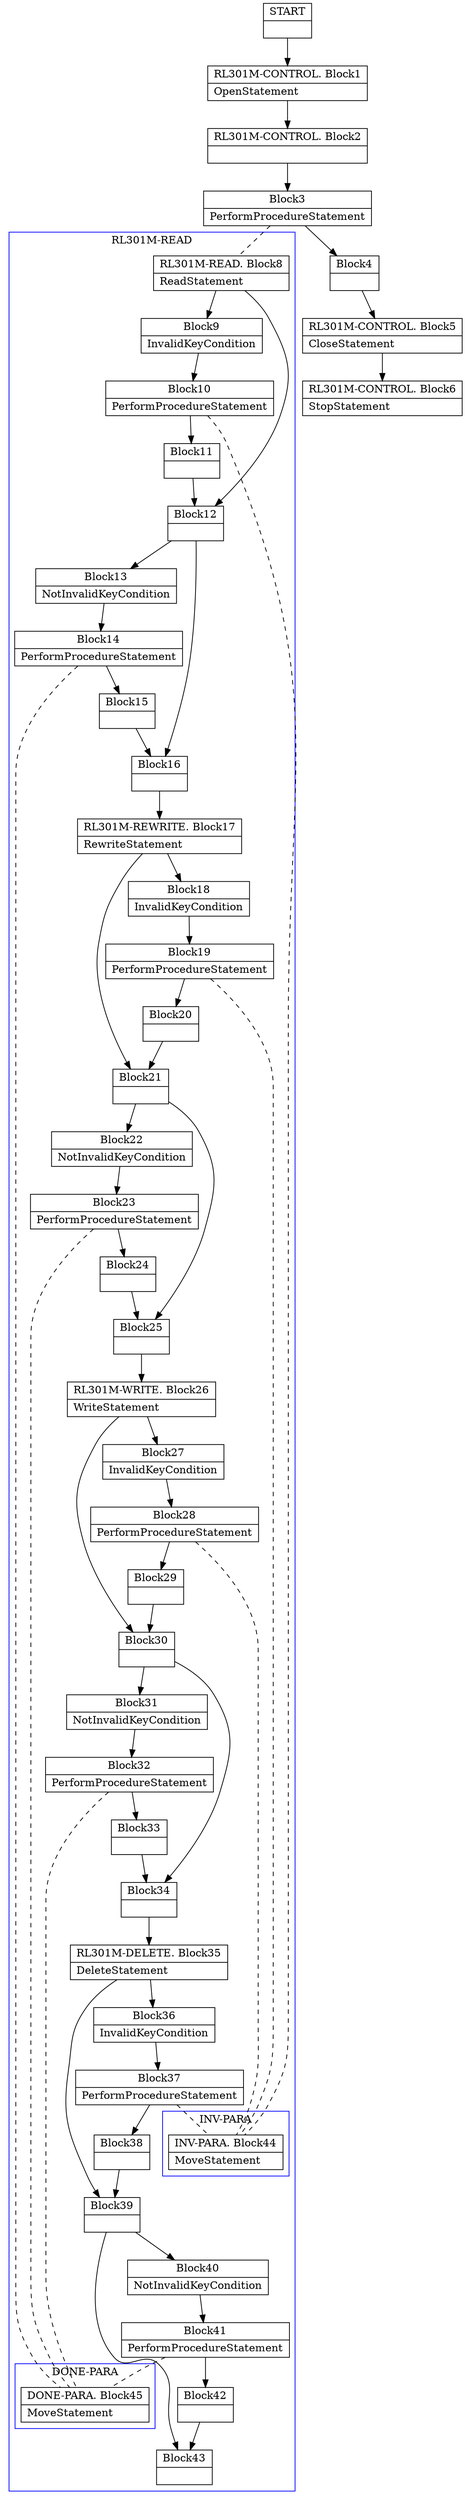 digraph Cfg {
compound=true;
node [
shape = "record"
]

edge [
arrowtail = "empty"
]
Block0 [
label = "{START|}"
]
Block1 [
label = "{RL301M-CONTROL. Block1|OpenStatement\l}"
]
Block2 [
label = "{RL301M-CONTROL. Block2|}"
]
Block3 [
label = "{Block3|PerformProcedureStatement\l}"
]
subgraph cluster_1{
color = blue;
label = "RL301M-READ";
Block8 [
label = "{RL301M-READ. Block8|ReadStatement\l}"
]
Block9 [
label = "{Block9|InvalidKeyCondition\l}"
]
Block10 [
label = "{Block10|PerformProcedureStatement\l}"
]
subgraph cluster_2{
color = blue;
label = "INV-PARA";
Block44 [
label = "{INV-PARA. Block44|MoveStatement\l}"
]

}
Block10 -> Block44 [style=dashed, arrowhead=none]

Block11 [
label = "{Block11|}"
]
Block12 [
label = "{Block12|}"
]
Block13 [
label = "{Block13|NotInvalidKeyCondition\l}"
]
Block14 [
label = "{Block14|PerformProcedureStatement\l}"
]
subgraph cluster_3{
color = blue;
label = "DONE-PARA";
Block45 [
label = "{DONE-PARA. Block45|MoveStatement\l}"
]

}
Block14 -> Block45 [style=dashed, arrowhead=none]

Block15 [
label = "{Block15|}"
]
Block16 [
label = "{Block16|}"
]
Block17 [
label = "{RL301M-REWRITE. Block17|RewriteStatement\l}"
]
Block18 [
label = "{Block18|InvalidKeyCondition\l}"
]
Block19 [
label = "{Block19|PerformProcedureStatement\l}"
]
subgraph cluster_4{
color = blue;
label = "INV-PARA";
Block44 [
label = "{INV-PARA. Block44|MoveStatement\l}"
]

}
Block19 -> Block44 [style=dashed, arrowhead=none]

Block20 [
label = "{Block20|}"
]
Block21 [
label = "{Block21|}"
]
Block22 [
label = "{Block22|NotInvalidKeyCondition\l}"
]
Block23 [
label = "{Block23|PerformProcedureStatement\l}"
]
subgraph cluster_5{
color = blue;
label = "DONE-PARA";
Block45 [
label = "{DONE-PARA. Block45|MoveStatement\l}"
]

}
Block23 -> Block45 [style=dashed, arrowhead=none]

Block24 [
label = "{Block24|}"
]
Block25 [
label = "{Block25|}"
]
Block26 [
label = "{RL301M-WRITE. Block26|WriteStatement\l}"
]
Block27 [
label = "{Block27|InvalidKeyCondition\l}"
]
Block28 [
label = "{Block28|PerformProcedureStatement\l}"
]
subgraph cluster_6{
color = blue;
label = "INV-PARA";
Block44 [
label = "{INV-PARA. Block44|MoveStatement\l}"
]

}
Block28 -> Block44 [style=dashed, arrowhead=none]

Block29 [
label = "{Block29|}"
]
Block30 [
label = "{Block30|}"
]
Block31 [
label = "{Block31|NotInvalidKeyCondition\l}"
]
Block32 [
label = "{Block32|PerformProcedureStatement\l}"
]
subgraph cluster_7{
color = blue;
label = "DONE-PARA";
Block45 [
label = "{DONE-PARA. Block45|MoveStatement\l}"
]

}
Block32 -> Block45 [style=dashed, arrowhead=none]

Block33 [
label = "{Block33|}"
]
Block34 [
label = "{Block34|}"
]
Block35 [
label = "{RL301M-DELETE. Block35|DeleteStatement\l}"
]
Block36 [
label = "{Block36|InvalidKeyCondition\l}"
]
Block37 [
label = "{Block37|PerformProcedureStatement\l}"
]
subgraph cluster_8{
color = blue;
label = "INV-PARA";
Block44 [
label = "{INV-PARA. Block44|MoveStatement\l}"
]

}
Block37 -> Block44 [style=dashed, arrowhead=none]

Block38 [
label = "{Block38|}"
]
Block39 [
label = "{Block39|}"
]
Block40 [
label = "{Block40|NotInvalidKeyCondition\l}"
]
Block41 [
label = "{Block41|PerformProcedureStatement\l}"
]
subgraph cluster_9{
color = blue;
label = "DONE-PARA";
Block45 [
label = "{DONE-PARA. Block45|MoveStatement\l}"
]

}
Block41 -> Block45 [style=dashed, arrowhead=none]

Block42 [
label = "{Block42|}"
]
Block43 [
label = "{Block43|}"
]
Block8 -> Block9
Block8 -> Block12
Block9 -> Block10
Block10 -> Block11
Block11 -> Block12
Block12 -> Block13
Block12 -> Block16
Block13 -> Block14
Block14 -> Block15
Block15 -> Block16
Block16 -> Block17
Block17 -> Block18
Block17 -> Block21
Block18 -> Block19
Block19 -> Block20
Block20 -> Block21
Block21 -> Block22
Block21 -> Block25
Block22 -> Block23
Block23 -> Block24
Block24 -> Block25
Block25 -> Block26
Block26 -> Block27
Block26 -> Block30
Block27 -> Block28
Block28 -> Block29
Block29 -> Block30
Block30 -> Block31
Block30 -> Block34
Block31 -> Block32
Block32 -> Block33
Block33 -> Block34
Block34 -> Block35
Block35 -> Block36
Block35 -> Block39
Block36 -> Block37
Block37 -> Block38
Block38 -> Block39
Block39 -> Block40
Block39 -> Block43
Block40 -> Block41
Block41 -> Block42
Block42 -> Block43

}
Block3 -> Block8 [style=dashed, arrowhead=none]

Block4 [
label = "{Block4|}"
]
Block5 [
label = "{RL301M-CONTROL. Block5|CloseStatement\l}"
]
Block6 [
label = "{RL301M-CONTROL. Block6|StopStatement\l}"
]
Block0 -> Block1
Block1 -> Block2
Block2 -> Block3
Block3 -> Block4
Block4 -> Block5
Block5 -> Block6

}
